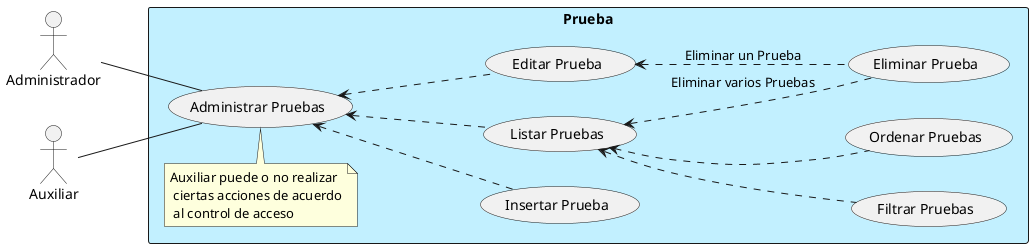 @startuml
left to right direction
actor Administrador
actor Auxiliar

rectangle Prueba #APPLICATION {
  usecase "Insertar Prueba" as C
  usecase "Listar Pruebas" as R
  usecase "Editar Prueba" as U
  usecase "Eliminar Prueba" as D
  usecase "Filtrar Pruebas" as Searchable
  usecase "Ordenar Pruebas" as Sortable
  usecase "Administrar Pruebas" as CRUD
  note "Auxiliar puede o no realizar\r\n ciertas acciones de acuerdo\r\n al control de acceso" as Acl
}

CRUD <--. C
CRUD <--. R
CRUD <--. U

R <.. Searchable
R <.. Sortable
U <.. D: "Eliminar un Prueba"
R <.. D: "Eliminar varios Pruebas"

Administrador -- CRUD
Auxiliar -- CRUD
Acl - CRUD
@enduml